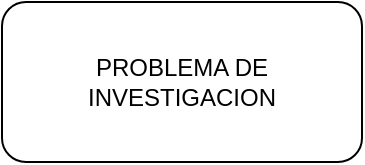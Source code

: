 <mxfile version="21.7.1" type="github">
  <diagram name="Página-1" id="mq_W6YMAJ89QtCMndp8d">
    <mxGraphModel dx="1080" dy="589" grid="1" gridSize="10" guides="1" tooltips="1" connect="1" arrows="1" fold="1" page="1" pageScale="1" pageWidth="1169" pageHeight="827" math="0" shadow="0">
      <root>
        <mxCell id="0" />
        <mxCell id="1" parent="0" />
        <mxCell id="NRLSHMz_EGcBUlTzmc5c-1" value="PROBLEMA DE INVESTIGACION" style="rounded=1;whiteSpace=wrap;html=1;" vertex="1" parent="1">
          <mxGeometry x="120" y="60" width="180" height="80" as="geometry" />
        </mxCell>
      </root>
    </mxGraphModel>
  </diagram>
</mxfile>
